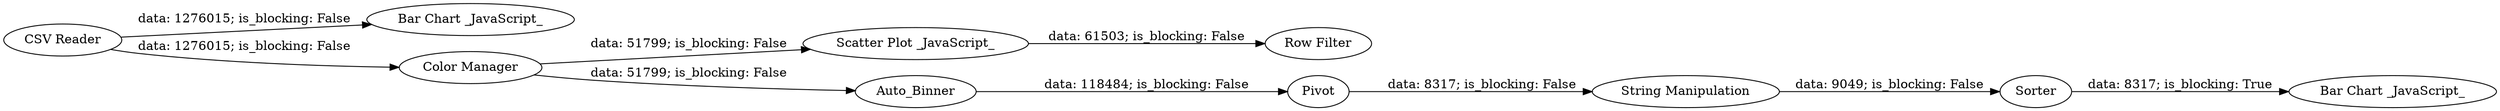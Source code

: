 digraph {
	"5603118626699574546_5" [label="Row Filter"]
	"5603118626699574546_4" [label="Scatter Plot _JavaScript_"]
	"5603118626699574546_7" [label=Pivot]
	"5603118626699574546_1" [label="CSV Reader"]
	"5603118626699574546_2" [label="Bar Chart _JavaScript_"]
	"5603118626699574546_3" [label="Color Manager"]
	"5603118626699574546_8" [label="String Manipulation"]
	"5603118626699574546_6" [label=Auto_Binner]
	"5603118626699574546_9" [label=Sorter]
	"5603118626699574546_10" [label="Bar Chart _JavaScript_"]
	"5603118626699574546_4" -> "5603118626699574546_5" [label="data: 61503; is_blocking: False"]
	"5603118626699574546_9" -> "5603118626699574546_10" [label="data: 8317; is_blocking: True"]
	"5603118626699574546_8" -> "5603118626699574546_9" [label="data: 9049; is_blocking: False"]
	"5603118626699574546_7" -> "5603118626699574546_8" [label="data: 8317; is_blocking: False"]
	"5603118626699574546_1" -> "5603118626699574546_3" [label="data: 1276015; is_blocking: False"]
	"5603118626699574546_3" -> "5603118626699574546_6" [label="data: 51799; is_blocking: False"]
	"5603118626699574546_6" -> "5603118626699574546_7" [label="data: 118484; is_blocking: False"]
	"5603118626699574546_3" -> "5603118626699574546_4" [label="data: 51799; is_blocking: False"]
	"5603118626699574546_1" -> "5603118626699574546_2" [label="data: 1276015; is_blocking: False"]
	rankdir=LR
}
